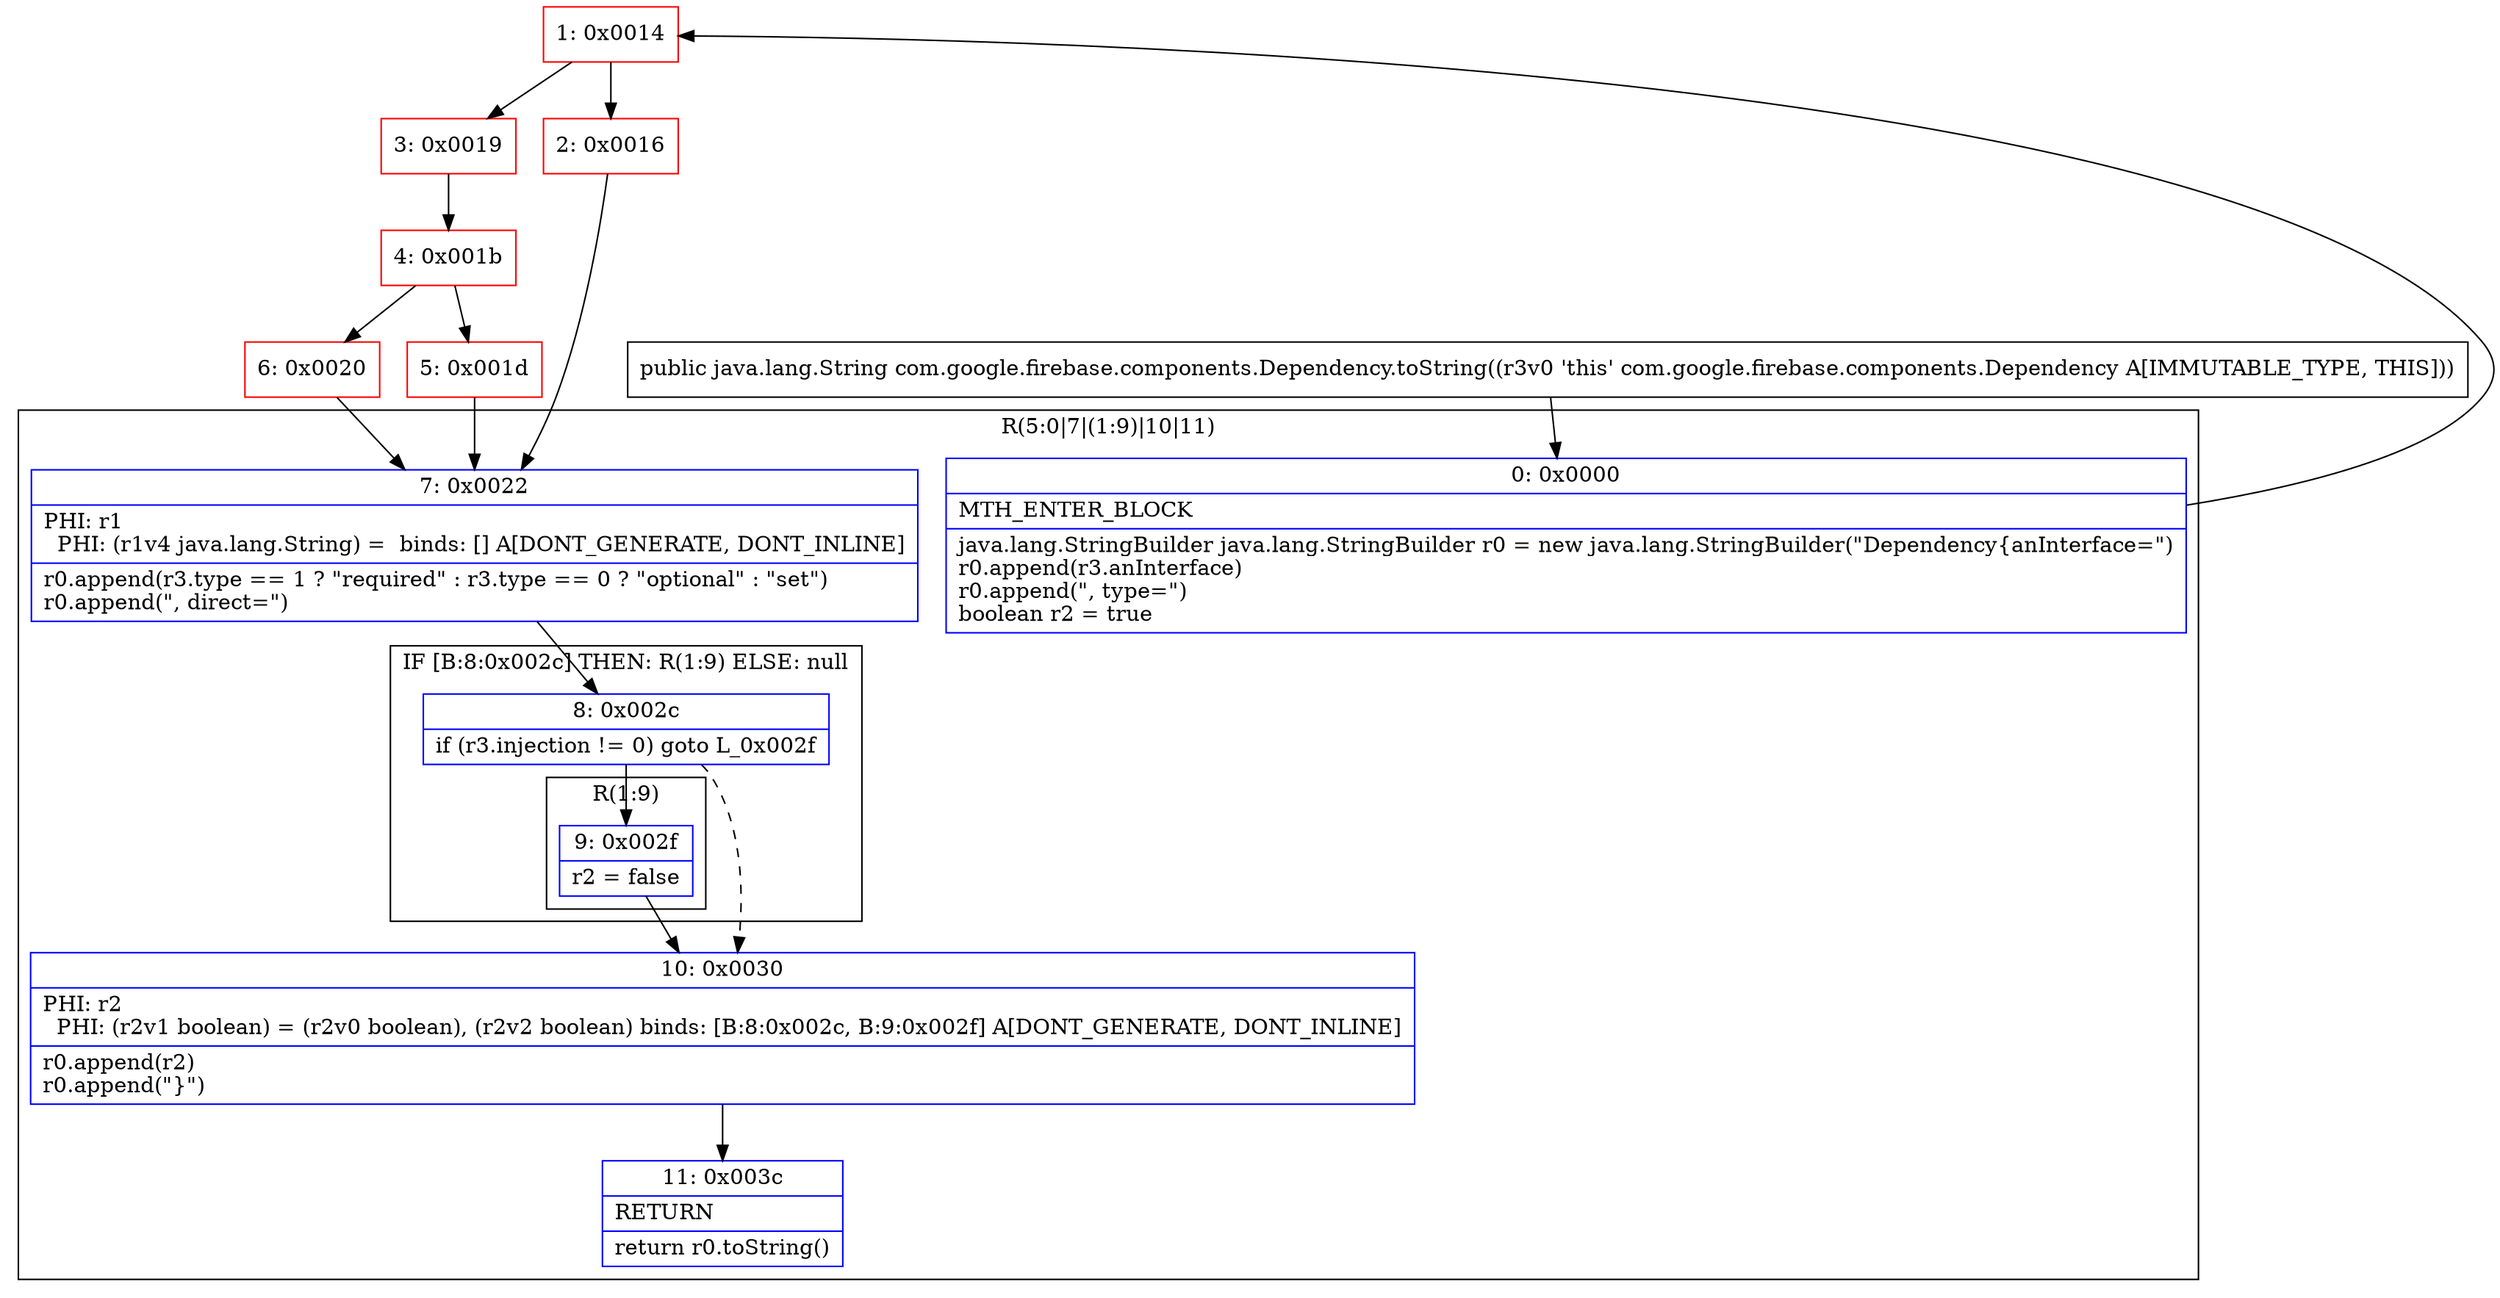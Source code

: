 digraph "CFG forcom.google.firebase.components.Dependency.toString()Ljava\/lang\/String;" {
subgraph cluster_Region_1086926418 {
label = "R(5:0|7|(1:9)|10|11)";
node [shape=record,color=blue];
Node_0 [shape=record,label="{0\:\ 0x0000|MTH_ENTER_BLOCK\l|java.lang.StringBuilder java.lang.StringBuilder r0 = new java.lang.StringBuilder(\"Dependency\{anInterface=\")\lr0.append(r3.anInterface)\lr0.append(\", type=\")\lboolean r2 = true\l}"];
Node_7 [shape=record,label="{7\:\ 0x0022|PHI: r1 \l  PHI: (r1v4 java.lang.String) =  binds: [] A[DONT_GENERATE, DONT_INLINE]\l|r0.append(r3.type == 1 ? \"required\" : r3.type == 0 ? \"optional\" : \"set\")\lr0.append(\", direct=\")\l}"];
subgraph cluster_IfRegion_1220589481 {
label = "IF [B:8:0x002c] THEN: R(1:9) ELSE: null";
node [shape=record,color=blue];
Node_8 [shape=record,label="{8\:\ 0x002c|if (r3.injection != 0) goto L_0x002f\l}"];
subgraph cluster_Region_254785705 {
label = "R(1:9)";
node [shape=record,color=blue];
Node_9 [shape=record,label="{9\:\ 0x002f|r2 = false\l}"];
}
}
Node_10 [shape=record,label="{10\:\ 0x0030|PHI: r2 \l  PHI: (r2v1 boolean) = (r2v0 boolean), (r2v2 boolean) binds: [B:8:0x002c, B:9:0x002f] A[DONT_GENERATE, DONT_INLINE]\l|r0.append(r2)\lr0.append(\"\}\")\l}"];
Node_11 [shape=record,label="{11\:\ 0x003c|RETURN\l|return r0.toString()\l}"];
}
Node_1 [shape=record,color=red,label="{1\:\ 0x0014}"];
Node_2 [shape=record,color=red,label="{2\:\ 0x0016}"];
Node_3 [shape=record,color=red,label="{3\:\ 0x0019}"];
Node_4 [shape=record,color=red,label="{4\:\ 0x001b}"];
Node_5 [shape=record,color=red,label="{5\:\ 0x001d}"];
Node_6 [shape=record,color=red,label="{6\:\ 0x0020}"];
MethodNode[shape=record,label="{public java.lang.String com.google.firebase.components.Dependency.toString((r3v0 'this' com.google.firebase.components.Dependency A[IMMUTABLE_TYPE, THIS])) }"];
MethodNode -> Node_0;
Node_0 -> Node_1;
Node_7 -> Node_8;
Node_8 -> Node_9;
Node_8 -> Node_10[style=dashed];
Node_9 -> Node_10;
Node_10 -> Node_11;
Node_1 -> Node_2;
Node_1 -> Node_3;
Node_2 -> Node_7;
Node_3 -> Node_4;
Node_4 -> Node_5;
Node_4 -> Node_6;
Node_5 -> Node_7;
Node_6 -> Node_7;
}

